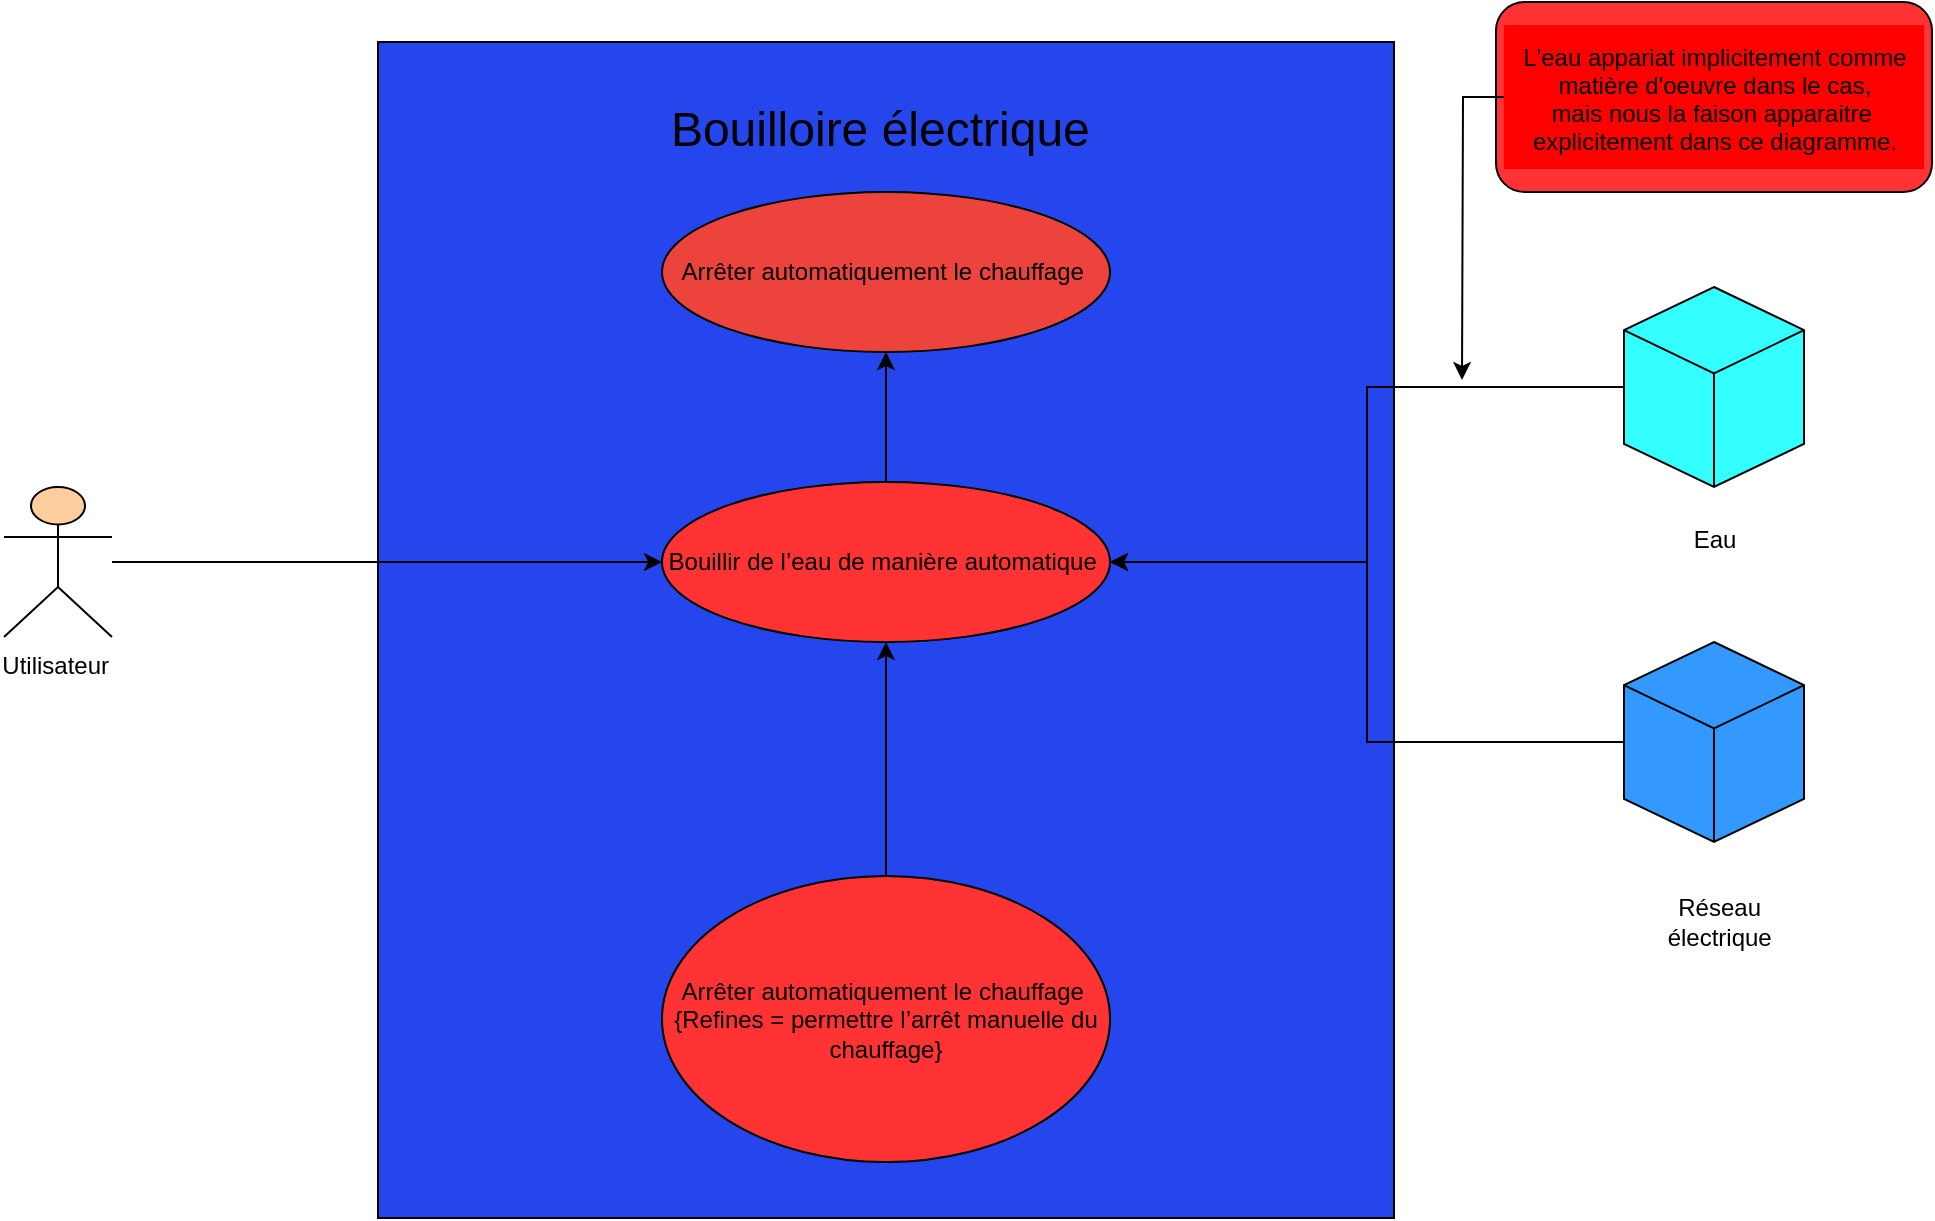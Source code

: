 <mxfile version="24.7.13">
  <diagram name="Page-1" id="TznMMKacaLLV-deFBsGR">
    <mxGraphModel dx="1512" dy="712" grid="0" gridSize="10" guides="1" tooltips="1" connect="1" arrows="1" fold="1" page="0" pageScale="1" pageWidth="827" pageHeight="1169" math="0" shadow="0">
      <root>
        <mxCell id="0" />
        <mxCell id="1" parent="0" />
        <mxCell id="B11OeWX0KtariZhBaSKQ-3" value="Utilisateur&amp;nbsp;" style="shape=umlActor;verticalLabelPosition=bottom;verticalAlign=top;html=1;outlineConnect=0;fillColor=#FFCE9F;" vertex="1" parent="1">
          <mxGeometry x="-71" y="364.5" width="54" height="75" as="geometry" />
        </mxCell>
        <mxCell id="B11OeWX0KtariZhBaSKQ-5" value="" style="whiteSpace=wrap;html=1;fillColor=#2646ED;" vertex="1" parent="1">
          <mxGeometry x="116" y="142" width="508" height="588" as="geometry" />
        </mxCell>
        <mxCell id="B11OeWX0KtariZhBaSKQ-6" value="&lt;font style=&quot;font-size: 24px;&quot;&gt;Bouilloire électrique&amp;nbsp;&lt;/font&gt;" style="text;html=1;align=center;verticalAlign=middle;resizable=0;points=[];autosize=1;strokeColor=none;fillColor=none;" vertex="1" parent="1">
          <mxGeometry x="253" y="166" width="234" height="40" as="geometry" />
        </mxCell>
        <mxCell id="B11OeWX0KtariZhBaSKQ-8" value="Arrêter automatiquement le chauffage&amp;nbsp;" style="ellipse;whiteSpace=wrap;html=1;fillColor=#ED433D;" vertex="1" parent="1">
          <mxGeometry x="258" y="217" width="224" height="80" as="geometry" />
        </mxCell>
        <mxCell id="B11OeWX0KtariZhBaSKQ-17" value="" style="edgeStyle=orthogonalEdgeStyle;rounded=0;orthogonalLoop=1;jettySize=auto;html=1;" edge="1" parent="1" source="B11OeWX0KtariZhBaSKQ-11" target="B11OeWX0KtariZhBaSKQ-8">
          <mxGeometry relative="1" as="geometry" />
        </mxCell>
        <mxCell id="B11OeWX0KtariZhBaSKQ-11" value="Bouillir de l’eau de manière automatique&amp;nbsp;" style="ellipse;whiteSpace=wrap;html=1;fillColor=#FF3333;" vertex="1" parent="1">
          <mxGeometry x="258" y="362" width="224" height="80" as="geometry" />
        </mxCell>
        <mxCell id="B11OeWX0KtariZhBaSKQ-18" value="" style="edgeStyle=orthogonalEdgeStyle;rounded=0;orthogonalLoop=1;jettySize=auto;html=1;" edge="1" parent="1" source="B11OeWX0KtariZhBaSKQ-12" target="B11OeWX0KtariZhBaSKQ-11">
          <mxGeometry relative="1" as="geometry" />
        </mxCell>
        <mxCell id="B11OeWX0KtariZhBaSKQ-12" value="Arrêter automatiquement le chauffage&amp;nbsp;&lt;div&gt;{Refines = permettre l’arrêt manuelle du chauffage}&lt;/div&gt;" style="ellipse;whiteSpace=wrap;html=1;fillColor=#FF3333;" vertex="1" parent="1">
          <mxGeometry x="258" y="559" width="224" height="143" as="geometry" />
        </mxCell>
        <mxCell id="B11OeWX0KtariZhBaSKQ-16" value="" style="edgeStyle=orthogonalEdgeStyle;rounded=0;orthogonalLoop=1;jettySize=auto;html=1;" edge="1" parent="1" source="B11OeWX0KtariZhBaSKQ-3">
          <mxGeometry relative="1" as="geometry">
            <mxPoint x="258" y="402" as="targetPoint" />
          </mxGeometry>
        </mxCell>
        <mxCell id="B11OeWX0KtariZhBaSKQ-25" value="" style="rounded=1;whiteSpace=wrap;html=1;fillColor=#FF3333;" vertex="1" parent="1">
          <mxGeometry x="675" y="122" width="218" height="95" as="geometry" />
        </mxCell>
        <mxCell id="B11OeWX0KtariZhBaSKQ-35" value="" style="edgeStyle=orthogonalEdgeStyle;rounded=0;orthogonalLoop=1;jettySize=auto;html=1;" edge="1" parent="1" source="B11OeWX0KtariZhBaSKQ-23">
          <mxGeometry relative="1" as="geometry">
            <mxPoint x="658" y="311" as="targetPoint" />
          </mxGeometry>
        </mxCell>
        <mxCell id="B11OeWX0KtariZhBaSKQ-23" value="&lt;p style=&quot;margin: 0px; font-style: normal; font-variant-caps: normal; font-stretch: normal; line-height: normal; font-size-adjust: none; font-kerning: auto; font-variant-alternates: normal; font-variant-ligatures: normal; font-variant-numeric: normal; font-variant-east-asian: normal; font-variant-position: normal; font-variant-emoji: normal; font-feature-settings: normal; font-optical-sizing: auto; font-variation-settings: normal;&quot;&gt;L&#39;eau appariat implicitement comme&lt;/p&gt;&lt;p style=&quot;margin: 0px; font-style: normal; font-variant-caps: normal; font-stretch: normal; line-height: normal; font-size-adjust: none; font-kerning: auto; font-variant-alternates: normal; font-variant-ligatures: normal; font-variant-numeric: normal; font-variant-east-asian: normal; font-variant-position: normal; font-variant-emoji: normal; font-feature-settings: normal; font-optical-sizing: auto; font-variation-settings: normal;&quot;&gt;&amp;nbsp;matière d&#39;oeuvre dans le cas,&amp;nbsp;&lt;/p&gt;&lt;p style=&quot;margin: 0px; font-style: normal; font-variant-caps: normal; font-stretch: normal; line-height: normal; font-size-adjust: none; font-kerning: auto; font-variant-alternates: normal; font-variant-ligatures: normal; font-variant-numeric: normal; font-variant-east-asian: normal; font-variant-position: normal; font-variant-emoji: normal; font-feature-settings: normal; font-optical-sizing: auto; font-variation-settings: normal;&quot;&gt;mais nous la faison apparaitre&amp;nbsp;&lt;/p&gt;&lt;p style=&quot;margin: 0px; font-style: normal; font-variant-caps: normal; font-stretch: normal; line-height: normal; font-size-adjust: none; font-kerning: auto; font-variant-alternates: normal; font-variant-ligatures: normal; font-variant-numeric: normal; font-variant-east-asian: normal; font-variant-position: normal; font-variant-emoji: normal; font-feature-settings: normal; font-optical-sizing: auto; font-variation-settings: normal;&quot;&gt;explicitement dans ce diagramme.&lt;/p&gt;" style="text;html=1;align=center;verticalAlign=middle;resizable=0;points=[];autosize=1;strokeColor=none;fillColor=#FF0000;" vertex="1" parent="1">
          <mxGeometry x="679" y="133.5" width="210" height="72" as="geometry" />
        </mxCell>
        <mxCell id="B11OeWX0KtariZhBaSKQ-31" value="" style="edgeStyle=orthogonalEdgeStyle;rounded=0;orthogonalLoop=1;jettySize=auto;html=1;" edge="1" parent="1" source="B11OeWX0KtariZhBaSKQ-28" target="B11OeWX0KtariZhBaSKQ-11">
          <mxGeometry relative="1" as="geometry" />
        </mxCell>
        <mxCell id="B11OeWX0KtariZhBaSKQ-28" value="" style="html=1;whiteSpace=wrap;shape=isoCube2;backgroundOutline=1;isoAngle=15;fillColor=#33FFFF;" vertex="1" parent="1">
          <mxGeometry x="739" y="264.5" width="90" height="100" as="geometry" />
        </mxCell>
        <mxCell id="B11OeWX0KtariZhBaSKQ-32" value="" style="edgeStyle=orthogonalEdgeStyle;rounded=0;orthogonalLoop=1;jettySize=auto;html=1;" edge="1" parent="1" source="B11OeWX0KtariZhBaSKQ-29" target="B11OeWX0KtariZhBaSKQ-11">
          <mxGeometry relative="1" as="geometry" />
        </mxCell>
        <mxCell id="B11OeWX0KtariZhBaSKQ-29" value="" style="html=1;whiteSpace=wrap;shape=isoCube2;backgroundOutline=1;isoAngle=15;fillColor=#3399FF;" vertex="1" parent="1">
          <mxGeometry x="739" y="442" width="90" height="100" as="geometry" />
        </mxCell>
        <mxCell id="B11OeWX0KtariZhBaSKQ-33" value="Eau" style="text;html=1;align=center;verticalAlign=middle;resizable=0;points=[];autosize=1;strokeColor=none;fillColor=none;" vertex="1" parent="1">
          <mxGeometry x="764.5" y="378" width="39" height="26" as="geometry" />
        </mxCell>
        <mxCell id="B11OeWX0KtariZhBaSKQ-34" value="Réseau&amp;nbsp;&lt;div&gt;électrique&amp;nbsp;&lt;/div&gt;" style="text;html=1;align=center;verticalAlign=middle;resizable=0;points=[];autosize=1;strokeColor=none;fillColor=none;" vertex="1" parent="1">
          <mxGeometry x="751" y="562" width="73" height="40" as="geometry" />
        </mxCell>
      </root>
    </mxGraphModel>
  </diagram>
</mxfile>
